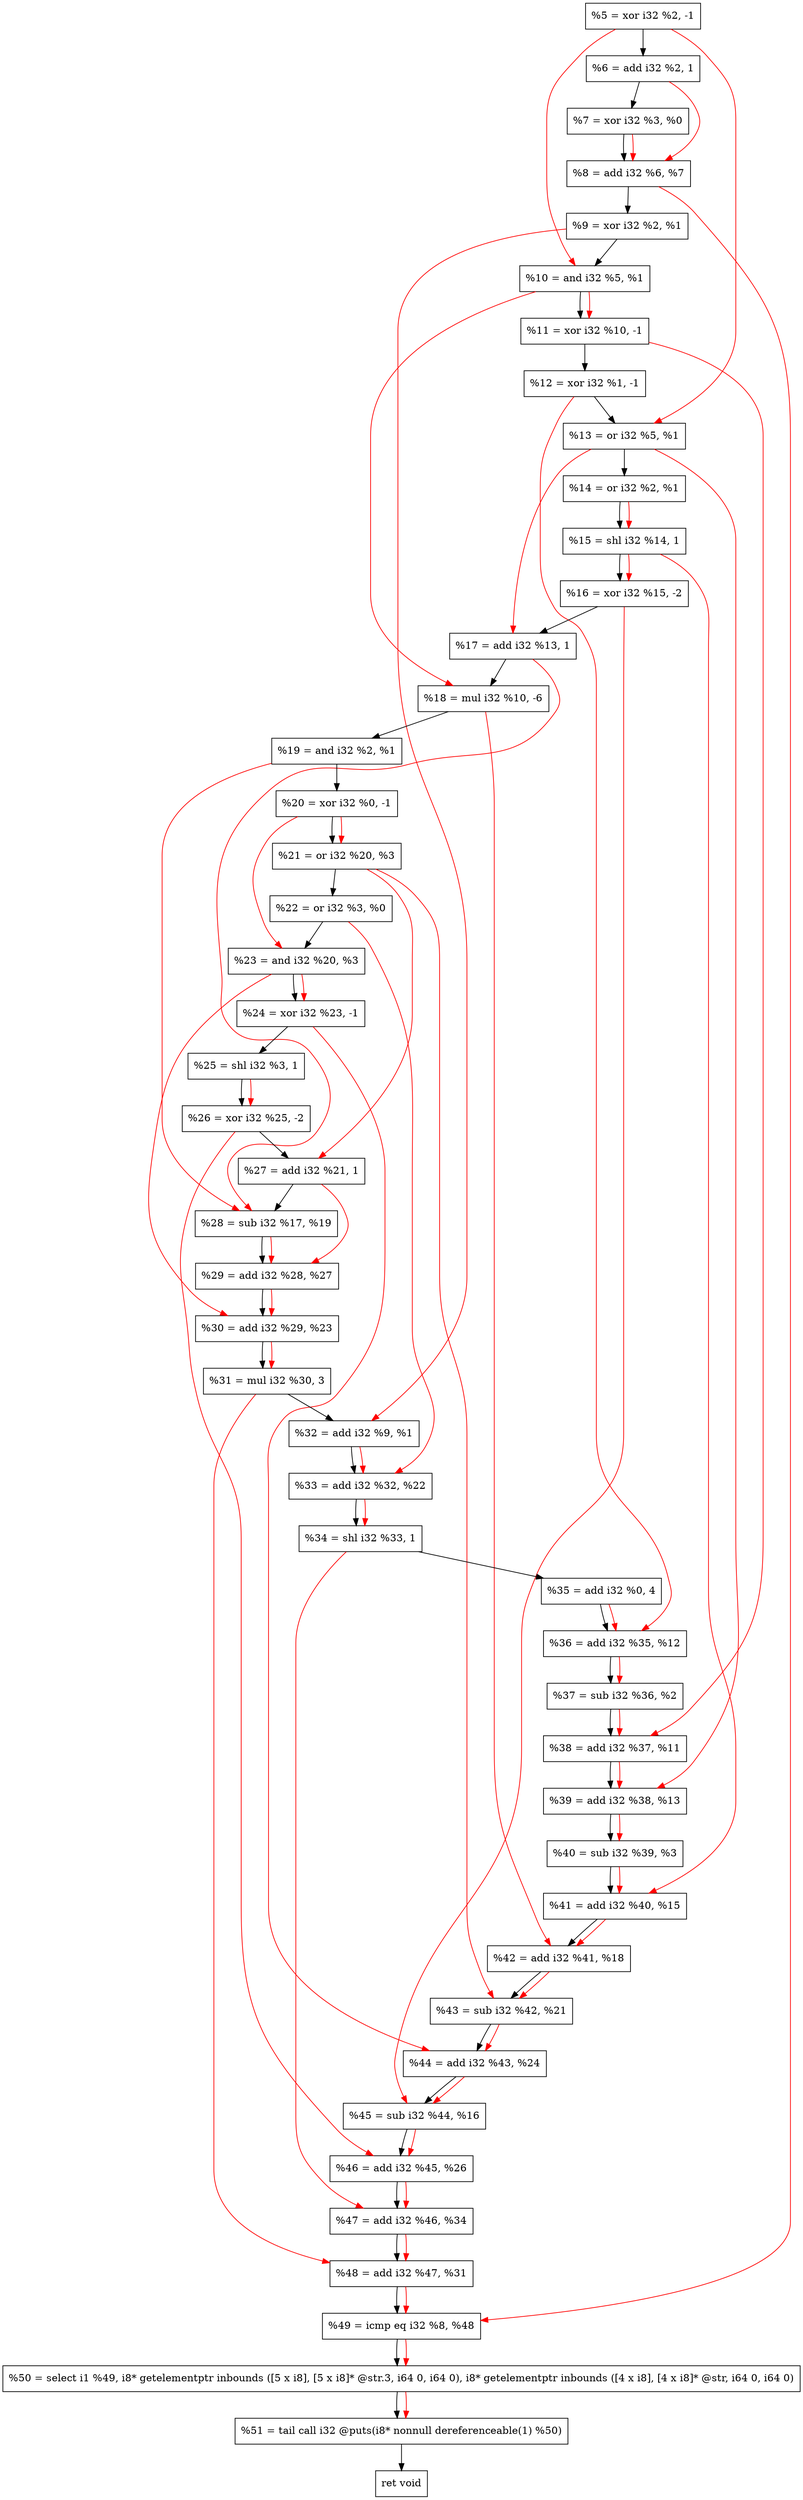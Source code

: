 digraph "DFG for'crackme' function" {
	Node0x1e1cd20[shape=record, label="  %5 = xor i32 %2, -1"];
	Node0x1e1cdc0[shape=record, label="  %6 = add i32 %2, 1"];
	Node0x1e1ce30[shape=record, label="  %7 = xor i32 %3, %0"];
	Node0x1e1cea0[shape=record, label="  %8 = add i32 %6, %7"];
	Node0x1e1cf10[shape=record, label="  %9 = xor i32 %2, %1"];
	Node0x1e1cf80[shape=record, label="  %10 = and i32 %5, %1"];
	Node0x1e1cff0[shape=record, label="  %11 = xor i32 %10, -1"];
	Node0x1e1d060[shape=record, label="  %12 = xor i32 %1, -1"];
	Node0x1e1d0d0[shape=record, label="  %13 = or i32 %5, %1"];
	Node0x1e1d140[shape=record, label="  %14 = or i32 %2, %1"];
	Node0x1e1d1b0[shape=record, label="  %15 = shl i32 %14, 1"];
	Node0x1e1d250[shape=record, label="  %16 = xor i32 %15, -2"];
	Node0x1e1d2c0[shape=record, label="  %17 = add i32 %13, 1"];
	Node0x1e1d360[shape=record, label="  %18 = mul i32 %10, -6"];
	Node0x1e1d3d0[shape=record, label="  %19 = and i32 %2, %1"];
	Node0x1e1d440[shape=record, label="  %20 = xor i32 %0, -1"];
	Node0x1e1d4b0[shape=record, label="  %21 = or i32 %20, %3"];
	Node0x1e1d520[shape=record, label="  %22 = or i32 %3, %0"];
	Node0x1e1d590[shape=record, label="  %23 = and i32 %20, %3"];
	Node0x1e1d600[shape=record, label="  %24 = xor i32 %23, -1"];
	Node0x1e1d670[shape=record, label="  %25 = shl i32 %3, 1"];
	Node0x1e1d6e0[shape=record, label="  %26 = xor i32 %25, -2"];
	Node0x1e1d750[shape=record, label="  %27 = add i32 %21, 1"];
	Node0x1e1d7c0[shape=record, label="  %28 = sub i32 %17, %19"];
	Node0x1e1d830[shape=record, label="  %29 = add i32 %28, %27"];
	Node0x1e1d8a0[shape=record, label="  %30 = add i32 %29, %23"];
	Node0x1e1d940[shape=record, label="  %31 = mul i32 %30, 3"];
	Node0x1e1d9b0[shape=record, label="  %32 = add i32 %9, %1"];
	Node0x1e1dc30[shape=record, label="  %33 = add i32 %32, %22"];
	Node0x1e1dca0[shape=record, label="  %34 = shl i32 %33, 1"];
	Node0x1e1dd40[shape=record, label="  %35 = add i32 %0, 4"];
	Node0x1e1ddb0[shape=record, label="  %36 = add i32 %35, %12"];
	Node0x1e1de20[shape=record, label="  %37 = sub i32 %36, %2"];
	Node0x1e1de90[shape=record, label="  %38 = add i32 %37, %11"];
	Node0x1e1df00[shape=record, label="  %39 = add i32 %38, %13"];
	Node0x1e1df70[shape=record, label="  %40 = sub i32 %39, %3"];
	Node0x1e1dfe0[shape=record, label="  %41 = add i32 %40, %15"];
	Node0x1e1e050[shape=record, label="  %42 = add i32 %41, %18"];
	Node0x1e1e0c0[shape=record, label="  %43 = sub i32 %42, %21"];
	Node0x1e1e130[shape=record, label="  %44 = add i32 %43, %24"];
	Node0x1e1e1a0[shape=record, label="  %45 = sub i32 %44, %16"];
	Node0x1e1e210[shape=record, label="  %46 = add i32 %45, %26"];
	Node0x1e1e280[shape=record, label="  %47 = add i32 %46, %34"];
	Node0x1e1e2f0[shape=record, label="  %48 = add i32 %47, %31"];
	Node0x1e1e360[shape=record, label="  %49 = icmp eq i32 %8, %48"];
	Node0x1dbd268[shape=record, label="  %50 = select i1 %49, i8* getelementptr inbounds ([5 x i8], [5 x i8]* @str.3, i64 0, i64 0), i8* getelementptr inbounds ([4 x i8], [4 x i8]* @str, i64 0, i64 0)"];
	Node0x1e1e800[shape=record, label="  %51 = tail call i32 @puts(i8* nonnull dereferenceable(1) %50)"];
	Node0x1e1e850[shape=record, label="  ret void"];
	Node0x1e1cd20 -> Node0x1e1cdc0;
	Node0x1e1cdc0 -> Node0x1e1ce30;
	Node0x1e1ce30 -> Node0x1e1cea0;
	Node0x1e1cea0 -> Node0x1e1cf10;
	Node0x1e1cf10 -> Node0x1e1cf80;
	Node0x1e1cf80 -> Node0x1e1cff0;
	Node0x1e1cff0 -> Node0x1e1d060;
	Node0x1e1d060 -> Node0x1e1d0d0;
	Node0x1e1d0d0 -> Node0x1e1d140;
	Node0x1e1d140 -> Node0x1e1d1b0;
	Node0x1e1d1b0 -> Node0x1e1d250;
	Node0x1e1d250 -> Node0x1e1d2c0;
	Node0x1e1d2c0 -> Node0x1e1d360;
	Node0x1e1d360 -> Node0x1e1d3d0;
	Node0x1e1d3d0 -> Node0x1e1d440;
	Node0x1e1d440 -> Node0x1e1d4b0;
	Node0x1e1d4b0 -> Node0x1e1d520;
	Node0x1e1d520 -> Node0x1e1d590;
	Node0x1e1d590 -> Node0x1e1d600;
	Node0x1e1d600 -> Node0x1e1d670;
	Node0x1e1d670 -> Node0x1e1d6e0;
	Node0x1e1d6e0 -> Node0x1e1d750;
	Node0x1e1d750 -> Node0x1e1d7c0;
	Node0x1e1d7c0 -> Node0x1e1d830;
	Node0x1e1d830 -> Node0x1e1d8a0;
	Node0x1e1d8a0 -> Node0x1e1d940;
	Node0x1e1d940 -> Node0x1e1d9b0;
	Node0x1e1d9b0 -> Node0x1e1dc30;
	Node0x1e1dc30 -> Node0x1e1dca0;
	Node0x1e1dca0 -> Node0x1e1dd40;
	Node0x1e1dd40 -> Node0x1e1ddb0;
	Node0x1e1ddb0 -> Node0x1e1de20;
	Node0x1e1de20 -> Node0x1e1de90;
	Node0x1e1de90 -> Node0x1e1df00;
	Node0x1e1df00 -> Node0x1e1df70;
	Node0x1e1df70 -> Node0x1e1dfe0;
	Node0x1e1dfe0 -> Node0x1e1e050;
	Node0x1e1e050 -> Node0x1e1e0c0;
	Node0x1e1e0c0 -> Node0x1e1e130;
	Node0x1e1e130 -> Node0x1e1e1a0;
	Node0x1e1e1a0 -> Node0x1e1e210;
	Node0x1e1e210 -> Node0x1e1e280;
	Node0x1e1e280 -> Node0x1e1e2f0;
	Node0x1e1e2f0 -> Node0x1e1e360;
	Node0x1e1e360 -> Node0x1dbd268;
	Node0x1dbd268 -> Node0x1e1e800;
	Node0x1e1e800 -> Node0x1e1e850;
edge [color=red]
	Node0x1e1cdc0 -> Node0x1e1cea0;
	Node0x1e1ce30 -> Node0x1e1cea0;
	Node0x1e1cd20 -> Node0x1e1cf80;
	Node0x1e1cf80 -> Node0x1e1cff0;
	Node0x1e1cd20 -> Node0x1e1d0d0;
	Node0x1e1d140 -> Node0x1e1d1b0;
	Node0x1e1d1b0 -> Node0x1e1d250;
	Node0x1e1d0d0 -> Node0x1e1d2c0;
	Node0x1e1cf80 -> Node0x1e1d360;
	Node0x1e1d440 -> Node0x1e1d4b0;
	Node0x1e1d440 -> Node0x1e1d590;
	Node0x1e1d590 -> Node0x1e1d600;
	Node0x1e1d670 -> Node0x1e1d6e0;
	Node0x1e1d4b0 -> Node0x1e1d750;
	Node0x1e1d2c0 -> Node0x1e1d7c0;
	Node0x1e1d3d0 -> Node0x1e1d7c0;
	Node0x1e1d7c0 -> Node0x1e1d830;
	Node0x1e1d750 -> Node0x1e1d830;
	Node0x1e1d830 -> Node0x1e1d8a0;
	Node0x1e1d590 -> Node0x1e1d8a0;
	Node0x1e1d8a0 -> Node0x1e1d940;
	Node0x1e1cf10 -> Node0x1e1d9b0;
	Node0x1e1d9b0 -> Node0x1e1dc30;
	Node0x1e1d520 -> Node0x1e1dc30;
	Node0x1e1dc30 -> Node0x1e1dca0;
	Node0x1e1dd40 -> Node0x1e1ddb0;
	Node0x1e1d060 -> Node0x1e1ddb0;
	Node0x1e1ddb0 -> Node0x1e1de20;
	Node0x1e1de20 -> Node0x1e1de90;
	Node0x1e1cff0 -> Node0x1e1de90;
	Node0x1e1de90 -> Node0x1e1df00;
	Node0x1e1d0d0 -> Node0x1e1df00;
	Node0x1e1df00 -> Node0x1e1df70;
	Node0x1e1df70 -> Node0x1e1dfe0;
	Node0x1e1d1b0 -> Node0x1e1dfe0;
	Node0x1e1dfe0 -> Node0x1e1e050;
	Node0x1e1d360 -> Node0x1e1e050;
	Node0x1e1e050 -> Node0x1e1e0c0;
	Node0x1e1d4b0 -> Node0x1e1e0c0;
	Node0x1e1e0c0 -> Node0x1e1e130;
	Node0x1e1d600 -> Node0x1e1e130;
	Node0x1e1e130 -> Node0x1e1e1a0;
	Node0x1e1d250 -> Node0x1e1e1a0;
	Node0x1e1e1a0 -> Node0x1e1e210;
	Node0x1e1d6e0 -> Node0x1e1e210;
	Node0x1e1e210 -> Node0x1e1e280;
	Node0x1e1dca0 -> Node0x1e1e280;
	Node0x1e1e280 -> Node0x1e1e2f0;
	Node0x1e1d940 -> Node0x1e1e2f0;
	Node0x1e1cea0 -> Node0x1e1e360;
	Node0x1e1e2f0 -> Node0x1e1e360;
	Node0x1e1e360 -> Node0x1dbd268;
	Node0x1dbd268 -> Node0x1e1e800;
}
